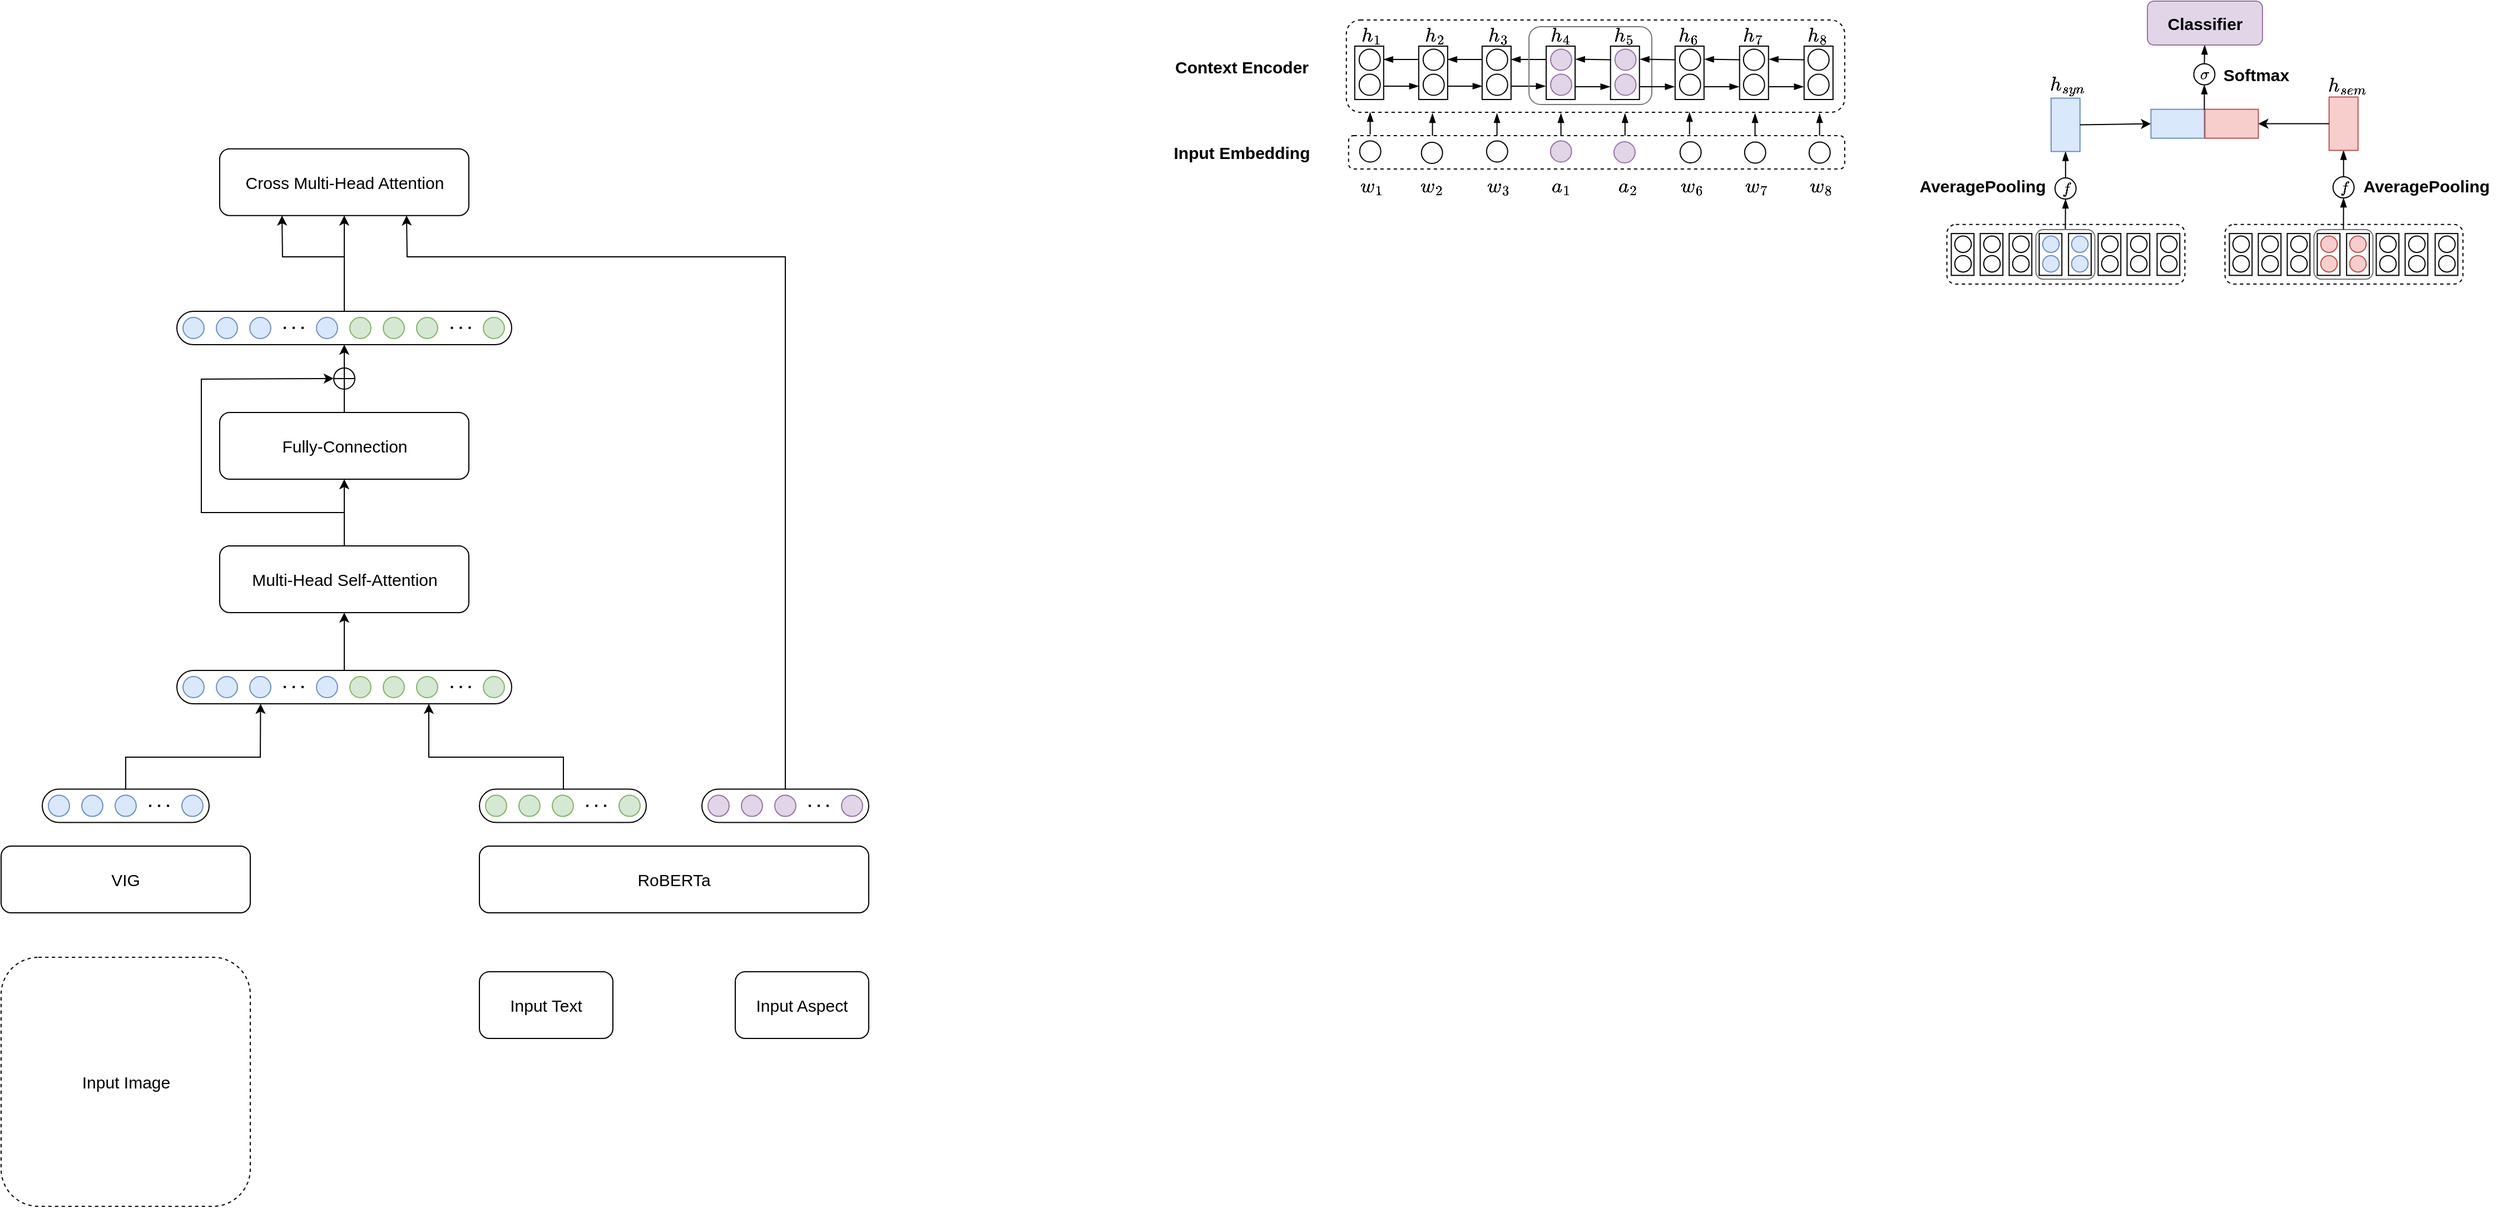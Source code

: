 <mxfile version="26.0.7">
  <diagram name="第 1 页" id="8k2AreSDYqxC22VC2qsZ">
    <mxGraphModel dx="1782" dy="1806" grid="1" gridSize="10" guides="1" tooltips="1" connect="1" arrows="1" fold="1" page="1" pageScale="1" pageWidth="827" pageHeight="1169" math="1" shadow="0">
      <root>
        <mxCell id="0" />
        <mxCell id="1" parent="0" />
        <mxCell id="jMqxLfQgD4BrnNBuKlTP-75" value="" style="rounded=1;fillColor=none;strokeColor=#737373;html=1;fontSize=15;" parent="1" vertex="1">
          <mxGeometry x="1479.25" y="-954.48" width="53" height="44.56" as="geometry" />
        </mxCell>
        <mxCell id="jMqxLfQgD4BrnNBuKlTP-76" value="" style="rounded=1;dashed=1;fillColor=none;html=1;" parent="1" vertex="1">
          <mxGeometry x="1149.26" y="-959.1" width="213.95" height="53.63" as="geometry" />
        </mxCell>
        <mxCell id="jMqxLfQgD4BrnNBuKlTP-83" value="" style="rounded=1;dashed=1;html=1;fontSize=15;" parent="1" vertex="1">
          <mxGeometry x="609.37" y="-1143" width="448.01" height="83" as="geometry" />
        </mxCell>
        <mxCell id="jMqxLfQgD4BrnNBuKlTP-85" value="" style="rounded=1;dashed=1;html=1;fontSize=15;" parent="1" vertex="1">
          <mxGeometry x="611.37" y="-1039" width="446.01" height="30" as="geometry" />
        </mxCell>
        <mxCell id="jMqxLfQgD4BrnNBuKlTP-86" value="$$f$$" style="ellipse;aspect=fixed;shadow=0;rotation=0;html=1;" parent="1" vertex="1">
          <mxGeometry x="1246.445" y="-1000.955" width="18.957" height="18.957" as="geometry" />
        </mxCell>
        <mxCell id="jMqxLfQgD4BrnNBuKlTP-87" value="" style="endArrow=blockThin;rounded=0;exitX=0.5;exitY=0;exitDx=0;exitDy=0;entryX=0;entryY=0.5;entryDx=0;entryDy=0;endFill=1;html=1;" parent="1" source="jMqxLfQgD4BrnNBuKlTP-86" target="jMqxLfQgD4BrnNBuKlTP-448" edge="1">
          <mxGeometry width="50" height="50" relative="1" as="geometry">
            <mxPoint x="1189.87" y="-1064" as="sourcePoint" />
            <mxPoint x="1242.845" y="-1050.495" as="targetPoint" />
          </mxGeometry>
        </mxCell>
        <mxCell id="jMqxLfQgD4BrnNBuKlTP-88" value="" style="ellipse;aspect=fixed;shadow=0;rotation=-90;html=1;fontSize=15;" parent="1" vertex="1">
          <mxGeometry x="676.865" y="-1032.995" width="18.957" height="18.957" as="geometry" />
        </mxCell>
        <mxCell id="jMqxLfQgD4BrnNBuKlTP-89" value="" style="ellipse;aspect=fixed;shadow=0;rotation=-90;fillColor=#e1d5e7;strokeColor=#9673a6;html=1;fontSize=15;" parent="1" vertex="1">
          <mxGeometry x="792.875" y="-1034.245" width="18.957" height="18.957" as="geometry" />
        </mxCell>
        <mxCell id="jMqxLfQgD4BrnNBuKlTP-90" value="" style="edgeStyle=orthogonalEdgeStyle;rounded=0;orthogonalLoop=1;jettySize=auto;entryX=0.25;entryY=0;entryDx=0;entryDy=0;exitX=0.25;exitY=1;exitDx=0;exitDy=0;endArrow=blockThin;endFill=1;html=1;fontSize=15;" parent="1" source="jMqxLfQgD4BrnNBuKlTP-101" target="jMqxLfQgD4BrnNBuKlTP-106" edge="1">
          <mxGeometry relative="1" as="geometry">
            <mxPoint x="687.292" y="-859.516" as="sourcePoint" />
            <mxPoint x="728.365" y="-859.516" as="targetPoint" />
          </mxGeometry>
        </mxCell>
        <mxCell id="jMqxLfQgD4BrnNBuKlTP-91" value="" style="endArrow=blockThin;rounded=0;exitX=0.25;exitY=1;exitDx=0;exitDy=0;entryX=0.25;entryY=0;entryDx=0;entryDy=0;endFill=1;html=1;fontSize=15;" parent="1" source="jMqxLfQgD4BrnNBuKlTP-96" target="jMqxLfQgD4BrnNBuKlTP-101" edge="1">
          <mxGeometry width="50" height="50" relative="1" as="geometry">
            <mxPoint x="693.855" y="-1156.996" as="sourcePoint" />
            <mxPoint x="666.36" y="-1087" as="targetPoint" />
          </mxGeometry>
        </mxCell>
        <mxCell id="jMqxLfQgD4BrnNBuKlTP-92" value="" style="endArrow=blockThin;rounded=0;exitX=0.75;exitY=0;exitDx=0;exitDy=0;entryX=0.75;entryY=1;entryDx=0;entryDy=0;endFill=1;html=1;fontSize=15;" parent="1" source="jMqxLfQgD4BrnNBuKlTP-106" target="jMqxLfQgD4BrnNBuKlTP-101" edge="1">
          <mxGeometry width="50" height="50" relative="1" as="geometry">
            <mxPoint x="728.365" y="-883.516" as="sourcePoint" />
            <mxPoint x="687.292" y="-883.516" as="targetPoint" />
          </mxGeometry>
        </mxCell>
        <mxCell id="jMqxLfQgD4BrnNBuKlTP-93" value="" style="endArrow=blockThin;rounded=0;exitX=0.75;exitY=0;exitDx=0;exitDy=0;entryX=0.75;entryY=1;entryDx=0;entryDy=0;endFill=1;html=1;fontSize=15;" parent="1" source="jMqxLfQgD4BrnNBuKlTP-110" target="jMqxLfQgD4BrnNBuKlTP-106" edge="1">
          <mxGeometry width="50" height="50" relative="1" as="geometry">
            <mxPoint x="792.355" y="-883.516" as="sourcePoint" />
            <mxPoint x="747.322" y="-883.516" as="targetPoint" />
          </mxGeometry>
        </mxCell>
        <mxCell id="jMqxLfQgD4BrnNBuKlTP-94" value="" style="endArrow=blockThin;rounded=0;exitX=0.75;exitY=0;exitDx=0;exitDy=0;entryX=0.75;entryY=1;entryDx=0;entryDy=0;endFill=1;html=1;fontSize=15;" parent="1" source="jMqxLfQgD4BrnNBuKlTP-101" target="jMqxLfQgD4BrnNBuKlTP-96" edge="1">
          <mxGeometry width="50" height="50" relative="1" as="geometry">
            <mxPoint x="852.345" y="-883.516" as="sourcePoint" />
            <mxPoint x="811.312" y="-883.516" as="targetPoint" />
          </mxGeometry>
        </mxCell>
        <mxCell id="jMqxLfQgD4BrnNBuKlTP-95" value="" style="group;html=1;fontSize=15;" parent="1" vertex="1" connectable="0">
          <mxGeometry x="617.365" y="-1120.745" width="39.47" height="49.71" as="geometry" />
        </mxCell>
        <mxCell id="jMqxLfQgD4BrnNBuKlTP-96" value="" style="rounded=0;rotation=-90;html=1;fontSize=15;" parent="jMqxLfQgD4BrnNBuKlTP-95" vertex="1">
          <mxGeometry x="-11.46" y="12.25" width="48" height="26" as="geometry" />
        </mxCell>
        <mxCell id="jMqxLfQgD4BrnNBuKlTP-97" value="" style="ellipse;aspect=fixed;shadow=0;rotation=-90;html=1;fontSize=15;" parent="jMqxLfQgD4BrnNBuKlTP-95" vertex="1">
          <mxGeometry x="3.52" y="26.5" width="18.957" height="18.957" as="geometry" />
        </mxCell>
        <mxCell id="jMqxLfQgD4BrnNBuKlTP-98" value="" style="ellipse;aspect=fixed;shadow=0;rotation=-90;html=1;fontSize=15;" parent="jMqxLfQgD4BrnNBuKlTP-95" vertex="1">
          <mxGeometry x="3.52" y="4.0" width="18.957" height="18.957" as="geometry" />
        </mxCell>
        <mxCell id="jMqxLfQgD4BrnNBuKlTP-99" value="" style="ellipse;aspect=fixed;shadow=0;rotation=-90;html=1;fontSize=15;" parent="1" vertex="1">
          <mxGeometry x="621.375" y="-1034.245" width="18.957" height="18.957" as="geometry" />
        </mxCell>
        <mxCell id="jMqxLfQgD4BrnNBuKlTP-100" value="" style="group;html=1;fontSize=15;" parent="1" vertex="1" connectable="0">
          <mxGeometry x="674.895" y="-1120.745" width="39.47" height="49.71" as="geometry" />
        </mxCell>
        <mxCell id="jMqxLfQgD4BrnNBuKlTP-101" value="" style="rounded=0;rotation=-90;html=1;fontSize=15;" parent="jMqxLfQgD4BrnNBuKlTP-100" vertex="1">
          <mxGeometry x="-11.46" y="12.25" width="48" height="26" as="geometry" />
        </mxCell>
        <mxCell id="jMqxLfQgD4BrnNBuKlTP-102" value="" style="ellipse;aspect=fixed;shadow=0;rotation=-90;html=1;fontSize=15;" parent="jMqxLfQgD4BrnNBuKlTP-100" vertex="1">
          <mxGeometry x="3.52" y="26.5" width="18.957" height="18.957" as="geometry" />
        </mxCell>
        <mxCell id="jMqxLfQgD4BrnNBuKlTP-103" value="" style="ellipse;aspect=fixed;shadow=0;rotation=-90;html=1;fontSize=15;" parent="jMqxLfQgD4BrnNBuKlTP-100" vertex="1">
          <mxGeometry x="3.52" y="4.0" width="18.957" height="18.957" as="geometry" />
        </mxCell>
        <mxCell id="jMqxLfQgD4BrnNBuKlTP-104" value="" style="edgeStyle=orthogonalEdgeStyle;rounded=0;orthogonalLoop=1;jettySize=auto;entryX=0.25;entryY=0;entryDx=0;entryDy=0;exitX=0.25;exitY=1;exitDx=0;exitDy=0;endArrow=blockThin;endFill=1;html=1;fontSize=15;" parent="jMqxLfQgD4BrnNBuKlTP-100" edge="1">
          <mxGeometry relative="1" as="geometry">
            <mxPoint x="82.485" y="37.255" as="sourcePoint" />
            <mxPoint x="113.485" y="37.255" as="targetPoint" />
          </mxGeometry>
        </mxCell>
        <mxCell id="jMqxLfQgD4BrnNBuKlTP-105" value="" style="group;html=1;fontSize=15;" parent="1" vertex="1" connectable="0">
          <mxGeometry x="731.895" y="-1120.745" width="39.47" height="49.71" as="geometry" />
        </mxCell>
        <mxCell id="jMqxLfQgD4BrnNBuKlTP-106" value="" style="rounded=0;rotation=-90;html=1;fontSize=15;" parent="jMqxLfQgD4BrnNBuKlTP-105" vertex="1">
          <mxGeometry x="-11.46" y="12.25" width="48" height="26" as="geometry" />
        </mxCell>
        <mxCell id="jMqxLfQgD4BrnNBuKlTP-107" value="" style="ellipse;aspect=fixed;shadow=0;rotation=-90;html=1;fontSize=15;" parent="jMqxLfQgD4BrnNBuKlTP-105" vertex="1">
          <mxGeometry x="3.52" y="26.5" width="18.957" height="18.957" as="geometry" />
        </mxCell>
        <mxCell id="jMqxLfQgD4BrnNBuKlTP-108" value="" style="ellipse;aspect=fixed;shadow=0;rotation=-90;html=1;fontSize=15;" parent="jMqxLfQgD4BrnNBuKlTP-105" vertex="1">
          <mxGeometry x="3.52" y="4.0" width="18.957" height="18.957" as="geometry" />
        </mxCell>
        <mxCell id="jMqxLfQgD4BrnNBuKlTP-109" value="" style="group;html=1;fontSize=15;" parent="1" vertex="1" connectable="0">
          <mxGeometry x="789.48" y="-1120.745" width="40" height="54.86" as="geometry" />
        </mxCell>
        <mxCell id="jMqxLfQgD4BrnNBuKlTP-110" value="" style="rounded=0;rotation=-90;html=1;fontSize=15;" parent="jMqxLfQgD4BrnNBuKlTP-109" vertex="1">
          <mxGeometry x="-11.46" y="12.25" width="48" height="26" as="geometry" />
        </mxCell>
        <mxCell id="jMqxLfQgD4BrnNBuKlTP-111" value="" style="ellipse;aspect=fixed;shadow=0;rotation=-90;fillColor=#e1d5e7;strokeColor=#9673a6;html=1;fontSize=15;" parent="jMqxLfQgD4BrnNBuKlTP-109" vertex="1">
          <mxGeometry x="3.52" y="26.5" width="18.957" height="18.957" as="geometry" />
        </mxCell>
        <mxCell id="jMqxLfQgD4BrnNBuKlTP-112" value="" style="ellipse;aspect=fixed;shadow=0;rotation=-90;fillColor=#e1d5e7;strokeColor=#9673a6;html=1;fontSize=15;" parent="jMqxLfQgD4BrnNBuKlTP-109" vertex="1">
          <mxGeometry x="3.52" y="4.0" width="18.957" height="18.957" as="geometry" />
        </mxCell>
        <mxCell id="jMqxLfQgD4BrnNBuKlTP-113" value="" style="group;html=1;fontSize=15;" parent="1" vertex="1" connectable="0">
          <mxGeometry x="963.875" y="-1120.745" width="39.47" height="57.207" as="geometry" />
        </mxCell>
        <mxCell id="jMqxLfQgD4BrnNBuKlTP-114" value="" style="rounded=0;rotation=-90;html=1;fontSize=15;" parent="jMqxLfQgD4BrnNBuKlTP-113" vertex="1">
          <mxGeometry x="-12" y="12.25" width="48" height="26" as="geometry" />
        </mxCell>
        <mxCell id="jMqxLfQgD4BrnNBuKlTP-115" value="" style="ellipse;aspect=fixed;shadow=0;rotation=-90;html=1;fontSize=15;" parent="jMqxLfQgD4BrnNBuKlTP-113" vertex="1">
          <mxGeometry x="2.52" y="26.5" width="18.957" height="18.957" as="geometry" />
        </mxCell>
        <mxCell id="jMqxLfQgD4BrnNBuKlTP-116" value="" style="ellipse;aspect=fixed;shadow=0;rotation=-90;html=1;fontSize=15;" parent="jMqxLfQgD4BrnNBuKlTP-113" vertex="1">
          <mxGeometry x="2.52" y="4.0" width="18.957" height="18.957" as="geometry" />
        </mxCell>
        <mxCell id="jMqxLfQgD4BrnNBuKlTP-118" value="Context Encoder" style="text;align=center;verticalAlign=middle;resizable=0;points=[];autosize=1;strokeColor=none;fillColor=none;fontStyle=1;fontSize=15;html=1;" parent="1" vertex="1">
          <mxGeometry x="445.01" y="-1116.5" width="140" height="30" as="geometry" />
        </mxCell>
        <mxCell id="jMqxLfQgD4BrnNBuKlTP-119" value="$$h_1$$" style="text;align=center;verticalAlign=middle;resizable=0;points=[];autosize=1;strokeColor=none;fillColor=none;html=1;fontSize=15;" parent="1" vertex="1">
          <mxGeometry x="592.47" y="-1143.89" width="80" height="30" as="geometry" />
        </mxCell>
        <mxCell id="jMqxLfQgD4BrnNBuKlTP-120" value="$$h_2$$" style="text;align=center;verticalAlign=middle;resizable=0;points=[];autosize=1;strokeColor=none;fillColor=none;html=1;fontSize=15;" parent="1" vertex="1">
          <mxGeometry x="648.99" y="-1143.89" width="80" height="30" as="geometry" />
        </mxCell>
        <mxCell id="jMqxLfQgD4BrnNBuKlTP-121" value="$$h_3$$" style="text;align=center;verticalAlign=middle;resizable=0;points=[];autosize=1;strokeColor=none;fillColor=none;html=1;fontSize=15;" parent="1" vertex="1">
          <mxGeometry x="706.37" y="-1143.89" width="80" height="30" as="geometry" />
        </mxCell>
        <mxCell id="jMqxLfQgD4BrnNBuKlTP-122" value="" style="rounded=1;fillColor=none;strokeColor=#737373;html=1;fontSize=15;" parent="1" vertex="1">
          <mxGeometry x="773.56" y="-1137" width="110.41" height="70" as="geometry" />
        </mxCell>
        <mxCell id="jMqxLfQgD4BrnNBuKlTP-123" value="$$h_7$$" style="text;align=center;verticalAlign=middle;resizable=0;points=[];autosize=1;strokeColor=none;fillColor=none;html=1;fontSize=15;" parent="1" vertex="1">
          <mxGeometry x="934.83" y="-1143.89" width="80" height="30" as="geometry" />
        </mxCell>
        <mxCell id="jMqxLfQgD4BrnNBuKlTP-133" value="$$f$$" style="ellipse;aspect=fixed;shadow=0;rotation=0;html=1;" parent="1" vertex="1">
          <mxGeometry x="1496.375" y="-1001.955" width="18.957" height="18.957" as="geometry" />
        </mxCell>
        <mxCell id="jMqxLfQgD4BrnNBuKlTP-134" value="" style="endArrow=blockThin;rounded=0;exitX=0.5;exitY=0;exitDx=0;exitDy=0;endFill=1;entryX=0;entryY=0.5;entryDx=0;entryDy=0;html=1;" parent="1" target="jMqxLfQgD4BrnNBuKlTP-457" edge="1">
          <mxGeometry width="50" height="50" relative="1" as="geometry">
            <mxPoint x="1505.854" y="-1001.955" as="sourcePoint" />
            <mxPoint x="1474.24" y="-1017" as="targetPoint" />
          </mxGeometry>
        </mxCell>
        <mxCell id="jMqxLfQgD4BrnNBuKlTP-135" value="&lt;font style=&quot;font-size: 15px;&quot;&gt;$$h_{sem}$$&lt;/font&gt;" style="text;align=center;verticalAlign=middle;resizable=0;points=[];autosize=1;strokeColor=none;fillColor=none;html=1;fontSize=15;" parent="1" vertex="1">
          <mxGeometry x="1454.23" y="-1098.75" width="110" height="30" as="geometry" />
        </mxCell>
        <mxCell id="jMqxLfQgD4BrnNBuKlTP-138" value="" style="group;rotation=-90;html=1;" parent="1" vertex="1" connectable="0">
          <mxGeometry x="1337.715" y="-1091.685" width="40" height="54.86" as="geometry" />
        </mxCell>
        <mxCell id="jMqxLfQgD4BrnNBuKlTP-139" value="" style="rounded=0;rotation=-180;fillColor=#dae8fc;strokeColor=#6c8ebf;html=1;" parent="jMqxLfQgD4BrnNBuKlTP-138" vertex="1">
          <mxGeometry x="-5" y="29" width="48" height="26" as="geometry" />
        </mxCell>
        <mxCell id="jMqxLfQgD4BrnNBuKlTP-140" value="" style="group;rotation=-90;html=1;" parent="1" vertex="1" connectable="0">
          <mxGeometry x="1392.245" y="-1091.685" width="40" height="54.86" as="geometry" />
        </mxCell>
        <mxCell id="jMqxLfQgD4BrnNBuKlTP-141" value="" style="rounded=0;rotation=-180;fillColor=#f8cecc;strokeColor=#b85450;html=1;" parent="jMqxLfQgD4BrnNBuKlTP-140" vertex="1">
          <mxGeometry x="-11" y="29" width="48" height="26" as="geometry" />
        </mxCell>
        <mxCell id="jMqxLfQgD4BrnNBuKlTP-142" value="" style="endArrow=blockThin;rounded=0;exitX=0.5;exitY=0;exitDx=0;exitDy=0;entryX=0.5;entryY=1;entryDx=0;entryDy=0;endFill=1;html=1;" parent="1" source="jMqxLfQgD4BrnNBuKlTP-143" edge="1">
          <mxGeometry width="50" height="50" relative="1" as="geometry">
            <mxPoint x="1363.75" y="-1123" as="sourcePoint" />
            <mxPoint x="1381.045" y="-1120.48" as="targetPoint" />
          </mxGeometry>
        </mxCell>
        <mxCell id="jMqxLfQgD4BrnNBuKlTP-143" value="$$\sigma$$" style="ellipse;aspect=fixed;shadow=0;rotation=0;html=1;" parent="1" vertex="1">
          <mxGeometry x="1371.235" y="-1103.645" width="18.957" height="18.957" as="geometry" />
        </mxCell>
        <mxCell id="jMqxLfQgD4BrnNBuKlTP-144" value="" style="endArrow=blockThin;rounded=0;exitX=1.011;exitY=0.99;exitDx=0;exitDy=0;entryX=0.5;entryY=1;entryDx=0;entryDy=0;endFill=1;html=1;exitPerimeter=0;" parent="1" source="jMqxLfQgD4BrnNBuKlTP-141" edge="1">
          <mxGeometry width="50" height="50" relative="1" as="geometry">
            <mxPoint x="1380.715" y="-1065.685" as="sourcePoint" />
            <mxPoint x="1380.714" y="-1084.688" as="targetPoint" />
          </mxGeometry>
        </mxCell>
        <mxCell id="jMqxLfQgD4BrnNBuKlTP-145" value="Softmax" style="text;align=center;verticalAlign=middle;resizable=0;points=[];autosize=1;strokeColor=none;fillColor=none;fontStyle=1;fontSize=15;html=1;" parent="1" vertex="1">
          <mxGeometry x="1387.25" y="-1109.17" width="80" height="30" as="geometry" />
        </mxCell>
        <mxCell id="jMqxLfQgD4BrnNBuKlTP-146" value="Classifier" style="rounded=1;fillColor=#e1d5e7;strokeColor=#9673a6;fontStyle=1;fontSize=15;html=1;" parent="1" vertex="1">
          <mxGeometry x="1329.52" y="-1160" width="103.47" height="39.52" as="geometry" />
        </mxCell>
        <mxCell id="jMqxLfQgD4BrnNBuKlTP-147" value="$$h_4$$" style="text;align=center;verticalAlign=middle;resizable=0;points=[];autosize=1;strokeColor=none;fillColor=none;html=1;fontSize=15;" parent="1" vertex="1">
          <mxGeometry x="762.35" y="-1143.89" width="80" height="30" as="geometry" />
        </mxCell>
        <mxCell id="jMqxLfQgD4BrnNBuKlTP-148" value="&lt;font style=&quot;font-size: 15px;&quot;&gt;$$h_{syn}$$&lt;/font&gt;&lt;p class=&quot;MsoBodyText&quot; style=&quot;font-size: 15px;&quot;&gt;&lt;/p&gt;" style="text;html=1;align=center;verticalAlign=middle;resizable=0;points=[];autosize=1;strokeColor=none;fillColor=none;fontSize=15;" parent="1" vertex="1">
          <mxGeometry x="1202.21" y="-1108.75" width="110" height="50" as="geometry" />
        </mxCell>
        <mxCell id="jMqxLfQgD4BrnNBuKlTP-149" value="" style="endArrow=blockThin;rounded=0;endFill=1;html=1;fontSize=15;" parent="1" edge="1">
          <mxGeometry width="50" height="50" relative="1" as="geometry">
            <mxPoint x="630.79" y="-1040" as="sourcePoint" />
            <mxPoint x="630.79" y="-1060" as="targetPoint" />
          </mxGeometry>
        </mxCell>
        <mxCell id="jMqxLfQgD4BrnNBuKlTP-150" value="" style="endArrow=blockThin;rounded=0;endFill=1;html=1;fontSize=15;" parent="1" edge="1">
          <mxGeometry width="50" height="50" relative="1" as="geometry">
            <mxPoint x="686.79" y="-1039" as="sourcePoint" />
            <mxPoint x="686.79" y="-1059" as="targetPoint" />
          </mxGeometry>
        </mxCell>
        <mxCell id="jMqxLfQgD4BrnNBuKlTP-151" value="" style="endArrow=blockThin;rounded=0;endFill=1;html=1;fontSize=15;" parent="1" edge="1">
          <mxGeometry width="50" height="50" relative="1" as="geometry">
            <mxPoint x="744.79" y="-1039" as="sourcePoint" />
            <mxPoint x="744.79" y="-1059" as="targetPoint" />
          </mxGeometry>
        </mxCell>
        <mxCell id="jMqxLfQgD4BrnNBuKlTP-152" value="" style="endArrow=blockThin;rounded=0;endFill=1;html=1;fontSize=15;" parent="1" edge="1">
          <mxGeometry width="50" height="50" relative="1" as="geometry">
            <mxPoint x="802.29" y="-1039" as="sourcePoint" />
            <mxPoint x="802.29" y="-1059" as="targetPoint" />
          </mxGeometry>
        </mxCell>
        <mxCell id="jMqxLfQgD4BrnNBuKlTP-153" value="" style="endArrow=blockThin;rounded=0;endFill=1;html=1;fontSize=15;" parent="1" edge="1">
          <mxGeometry width="50" height="50" relative="1" as="geometry">
            <mxPoint x="859.9" y="-1039" as="sourcePoint" />
            <mxPoint x="859.9" y="-1059" as="targetPoint" />
          </mxGeometry>
        </mxCell>
        <mxCell id="jMqxLfQgD4BrnNBuKlTP-154" value="" style="endArrow=blockThin;rounded=0;endFill=1;html=1;fontSize=15;" parent="1" edge="1">
          <mxGeometry width="50" height="50" relative="1" as="geometry">
            <mxPoint x="917.89" y="-1040" as="sourcePoint" />
            <mxPoint x="917.89" y="-1060" as="targetPoint" />
          </mxGeometry>
        </mxCell>
        <mxCell id="jMqxLfQgD4BrnNBuKlTP-155" value="" style="endArrow=blockThin;rounded=0;endFill=1;html=1;fontSize=15;" parent="1" edge="1">
          <mxGeometry width="50" height="50" relative="1" as="geometry">
            <mxPoint x="976.79" y="-1039" as="sourcePoint" />
            <mxPoint x="976.79" y="-1059" as="targetPoint" />
          </mxGeometry>
        </mxCell>
        <mxCell id="jMqxLfQgD4BrnNBuKlTP-156" value="AveragePooling" style="text;align=center;verticalAlign=middle;resizable=0;points=[];autosize=1;strokeColor=none;fillColor=none;fontSize=15;fontStyle=1;html=1;" parent="1" vertex="1">
          <mxGeometry x="1515.47" y="-1009" width="130" height="30" as="geometry" />
        </mxCell>
        <mxCell id="jMqxLfQgD4BrnNBuKlTP-157" value="AveragePooling" style="text;align=center;verticalAlign=middle;resizable=0;points=[];autosize=1;strokeColor=none;fillColor=none;fontSize=15;fontStyle=1;html=1;" parent="1" vertex="1">
          <mxGeometry x="1115.82" y="-1009" width="130" height="30" as="geometry" />
        </mxCell>
        <mxCell id="jMqxLfQgD4BrnNBuKlTP-448" value="" style="rounded=0;rotation=-90;fillColor=#dae8fc;strokeColor=#6c8ebf;html=1;" parent="1" vertex="1">
          <mxGeometry x="1231.925" y="-1061.745" width="48" height="26" as="geometry" />
        </mxCell>
        <mxCell id="jMqxLfQgD4BrnNBuKlTP-449" value="$$w_1$$" style="text;align=center;verticalAlign=middle;resizable=0;points=[];autosize=1;strokeColor=none;fillColor=none;html=1;fontSize=15;" parent="1" vertex="1">
          <mxGeometry x="591.86" y="-1009" width="80" height="30" as="geometry" />
        </mxCell>
        <mxCell id="jMqxLfQgD4BrnNBuKlTP-450" value="$$w_2$$" style="text;align=center;verticalAlign=middle;resizable=0;points=[];autosize=1;strokeColor=none;fillColor=none;html=1;fontSize=15;" parent="1" vertex="1">
          <mxGeometry x="646.34" y="-1009" width="80" height="30" as="geometry" />
        </mxCell>
        <mxCell id="jMqxLfQgD4BrnNBuKlTP-451" value="$$w_3$$" style="text;align=center;verticalAlign=middle;resizable=0;points=[];autosize=1;strokeColor=none;fillColor=none;html=1;fontSize=15;" parent="1" vertex="1">
          <mxGeometry x="706.37" y="-1009" width="80" height="30" as="geometry" />
        </mxCell>
        <mxCell id="jMqxLfQgD4BrnNBuKlTP-452" value="$$a_1$$" style="text;align=center;verticalAlign=middle;resizable=0;points=[];autosize=1;strokeColor=none;fillColor=none;html=1;fontSize=15;" parent="1" vertex="1">
          <mxGeometry x="762.36" y="-1009" width="80" height="30" as="geometry" />
        </mxCell>
        <mxCell id="jMqxLfQgD4BrnNBuKlTP-453" value="$$a_2$$" style="text;align=center;verticalAlign=middle;resizable=0;points=[];autosize=1;strokeColor=none;fillColor=none;html=1;fontSize=15;" parent="1" vertex="1">
          <mxGeometry x="821.85" y="-1009" width="80" height="30" as="geometry" />
        </mxCell>
        <mxCell id="jMqxLfQgD4BrnNBuKlTP-454" value="$$w_6$$" style="text;align=center;verticalAlign=middle;resizable=0;points=[];autosize=1;strokeColor=none;fillColor=none;html=1;fontSize=15;" parent="1" vertex="1">
          <mxGeometry x="880.35" y="-1009" width="80" height="30" as="geometry" />
        </mxCell>
        <mxCell id="jMqxLfQgD4BrnNBuKlTP-455" value="$$w_7$$" style="text;align=center;verticalAlign=middle;resizable=0;points=[];autosize=1;strokeColor=none;fillColor=none;html=1;fontSize=15;" parent="1" vertex="1">
          <mxGeometry x="938.11" y="-1009" width="80" height="30" as="geometry" />
        </mxCell>
        <mxCell id="jMqxLfQgD4BrnNBuKlTP-457" value="" style="rounded=0;rotation=-90;fillColor=#f8cecc;strokeColor=#b85450;html=1;" parent="1" vertex="1">
          <mxGeometry x="1481.845" y="-1062.745" width="48" height="26" as="geometry" />
        </mxCell>
        <mxCell id="jMqxLfQgD4BrnNBuKlTP-459" value="" style="rounded=0;rotation=-90;aspect=fixed;html=1;" parent="1" vertex="1">
          <mxGeometry x="1249.967" y="-942.317" width="37.627" height="20.381" as="geometry" />
        </mxCell>
        <mxCell id="jMqxLfQgD4BrnNBuKlTP-460" value="" style="ellipse;aspect=fixed;shadow=0;rotation=-90;fillColor=#dae8fc;strokeColor=#6c8ebf;html=1;" parent="1" vertex="1">
          <mxGeometry x="1261.349" y="-931.145" width="14.86" height="14.86" as="geometry" />
        </mxCell>
        <mxCell id="jMqxLfQgD4BrnNBuKlTP-461" value="" style="ellipse;aspect=fixed;shadow=0;rotation=-90;fillColor=#dae8fc;strokeColor=#6c8ebf;html=1;" parent="1" vertex="1">
          <mxGeometry x="1261.349" y="-948.784" width="14.86" height="14.86" as="geometry" />
        </mxCell>
        <mxCell id="jMqxLfQgD4BrnNBuKlTP-462" value="" style="rounded=0;rotation=-90;aspect=fixed;html=1;" parent="1" vertex="1">
          <mxGeometry x="1276.607" y="-942.317" width="37.627" height="20.381" as="geometry" />
        </mxCell>
        <mxCell id="jMqxLfQgD4BrnNBuKlTP-463" value="" style="ellipse;aspect=fixed;shadow=0;rotation=-90;html=1;" parent="1" vertex="1">
          <mxGeometry x="1288.349" y="-931.145" width="14.86" height="14.86" as="geometry" />
        </mxCell>
        <mxCell id="jMqxLfQgD4BrnNBuKlTP-464" value="" style="ellipse;aspect=fixed;shadow=0;rotation=-90;html=1;" parent="1" vertex="1">
          <mxGeometry x="1288.349" y="-948.784" width="14.86" height="14.86" as="geometry" />
        </mxCell>
        <mxCell id="jMqxLfQgD4BrnNBuKlTP-465" value="" style="endArrow=blockThin;rounded=0;entryX=0.5;entryY=1;entryDx=0;entryDy=0;endFill=1;html=1;exitX=0.5;exitY=0;exitDx=0;exitDy=0;" parent="1" source="jMqxLfQgD4BrnNBuKlTP-595" target="jMqxLfQgD4BrnNBuKlTP-86" edge="1">
          <mxGeometry width="50" height="50" relative="1" as="geometry">
            <mxPoint x="1265.26" y="-960" as="sourcePoint" />
            <mxPoint x="1090.24" y="-1046" as="targetPoint" />
          </mxGeometry>
        </mxCell>
        <mxCell id="jMqxLfQgD4BrnNBuKlTP-466" value="" style="endArrow=blockThin;rounded=0;exitX=0.5;exitY=0;exitDx=0;exitDy=0;entryX=0.5;entryY=1;entryDx=0;entryDy=0;endFill=1;html=1;" parent="1" source="jMqxLfQgD4BrnNBuKlTP-75" target="jMqxLfQgD4BrnNBuKlTP-133" edge="1">
          <mxGeometry width="50" height="50" relative="1" as="geometry">
            <mxPoint x="1493.21" y="-958.63" as="sourcePoint" />
            <mxPoint x="1492.854" y="-982.998" as="targetPoint" />
          </mxGeometry>
        </mxCell>
        <mxCell id="jMqxLfQgD4BrnNBuKlTP-494" value="Input Embedding" style="text;align=center;verticalAlign=middle;resizable=0;points=[];autosize=1;strokeColor=none;fillColor=none;fontStyle=1;fontSize=15;html=1;" parent="1" vertex="1">
          <mxGeometry x="440" y="-1038.52" width="150" height="30" as="geometry" />
        </mxCell>
        <mxCell id="jMqxLfQgD4BrnNBuKlTP-560" value="" style="group;html=1;fontSize=15;" parent="1" vertex="1" connectable="0">
          <mxGeometry x="847.325" y="-1120.745" width="39.47" height="49.71" as="geometry" />
        </mxCell>
        <mxCell id="jMqxLfQgD4BrnNBuKlTP-561" value="" style="rounded=0;rotation=-90;html=1;fontSize=15;" parent="jMqxLfQgD4BrnNBuKlTP-560" vertex="1">
          <mxGeometry x="-11.46" y="12.25" width="48" height="26" as="geometry" />
        </mxCell>
        <mxCell id="jMqxLfQgD4BrnNBuKlTP-562" value="" style="ellipse;aspect=fixed;shadow=0;rotation=-90;html=1;fontSize=15;fillColor=#e1d5e7;strokeColor=#9673a6;" parent="jMqxLfQgD4BrnNBuKlTP-560" vertex="1">
          <mxGeometry x="3.52" y="26.5" width="18.957" height="18.957" as="geometry" />
        </mxCell>
        <mxCell id="jMqxLfQgD4BrnNBuKlTP-563" value="" style="ellipse;aspect=fixed;shadow=0;rotation=-90;html=1;fontSize=15;fillColor=#e1d5e7;strokeColor=#9673a6;" parent="jMqxLfQgD4BrnNBuKlTP-560" vertex="1">
          <mxGeometry x="3.52" y="4.0" width="18.957" height="18.957" as="geometry" />
        </mxCell>
        <mxCell id="jMqxLfQgD4BrnNBuKlTP-564" value="" style="group;html=1;fontSize=15;" parent="1" vertex="1" connectable="0">
          <mxGeometry x="905.38" y="-1120.745" width="39.47" height="49.71" as="geometry" />
        </mxCell>
        <mxCell id="jMqxLfQgD4BrnNBuKlTP-565" value="" style="rounded=0;rotation=-90;html=1;fontSize=15;" parent="jMqxLfQgD4BrnNBuKlTP-564" vertex="1">
          <mxGeometry x="-11.46" y="12.25" width="48" height="26" as="geometry" />
        </mxCell>
        <mxCell id="jMqxLfQgD4BrnNBuKlTP-566" value="" style="ellipse;aspect=fixed;shadow=0;rotation=-90;html=1;fontSize=15;" parent="jMqxLfQgD4BrnNBuKlTP-564" vertex="1">
          <mxGeometry x="3.52" y="26.5" width="18.957" height="18.957" as="geometry" />
        </mxCell>
        <mxCell id="jMqxLfQgD4BrnNBuKlTP-567" value="" style="ellipse;aspect=fixed;shadow=0;rotation=-90;html=1;fontSize=15;" parent="jMqxLfQgD4BrnNBuKlTP-564" vertex="1">
          <mxGeometry x="3.52" y="4.0" width="18.957" height="18.957" as="geometry" />
        </mxCell>
        <mxCell id="jMqxLfQgD4BrnNBuKlTP-568" value="" style="edgeStyle=orthogonalEdgeStyle;rounded=0;orthogonalLoop=1;jettySize=auto;entryX=0.25;entryY=0;entryDx=0;entryDy=0;exitX=0.25;exitY=1;exitDx=0;exitDy=0;endArrow=blockThin;endFill=1;html=1;fontSize=15;" parent="1" edge="1">
          <mxGeometry relative="1" as="geometry">
            <mxPoint x="815.38" y="-1083" as="sourcePoint" />
            <mxPoint x="846.38" y="-1083" as="targetPoint" />
          </mxGeometry>
        </mxCell>
        <mxCell id="jMqxLfQgD4BrnNBuKlTP-569" value="" style="edgeStyle=orthogonalEdgeStyle;rounded=0;orthogonalLoop=1;jettySize=auto;entryX=0.25;entryY=0;entryDx=0;entryDy=0;exitX=0.25;exitY=1;exitDx=0;exitDy=0;endArrow=blockThin;endFill=1;html=1;fontSize=15;" parent="1" edge="1">
          <mxGeometry relative="1" as="geometry">
            <mxPoint x="873.33" y="-1083" as="sourcePoint" />
            <mxPoint x="904.33" y="-1083" as="targetPoint" />
          </mxGeometry>
        </mxCell>
        <mxCell id="jMqxLfQgD4BrnNBuKlTP-570" value="" style="edgeStyle=orthogonalEdgeStyle;rounded=0;orthogonalLoop=1;jettySize=auto;entryX=0.25;entryY=0;entryDx=0;entryDy=0;exitX=0.25;exitY=1;exitDx=0;exitDy=0;endArrow=blockThin;endFill=1;html=1;fontSize=15;" parent="1" edge="1">
          <mxGeometry relative="1" as="geometry">
            <mxPoint x="931.38" y="-1083" as="sourcePoint" />
            <mxPoint x="962.38" y="-1083" as="targetPoint" />
          </mxGeometry>
        </mxCell>
        <mxCell id="jMqxLfQgD4BrnNBuKlTP-571" value="$$h_5$$" style="text;align=center;verticalAlign=middle;resizable=0;points=[];autosize=1;strokeColor=none;fillColor=none;html=1;fontSize=15;" parent="1" vertex="1">
          <mxGeometry x="819.45" y="-1143.89" width="80" height="30" as="geometry" />
        </mxCell>
        <mxCell id="jMqxLfQgD4BrnNBuKlTP-572" value="$$h_6$$" style="text;align=center;verticalAlign=middle;resizable=0;points=[];autosize=1;strokeColor=none;fillColor=none;html=1;fontSize=15;" parent="1" vertex="1">
          <mxGeometry x="877.36" y="-1144" width="80" height="30" as="geometry" />
        </mxCell>
        <mxCell id="jMqxLfQgD4BrnNBuKlTP-573" value="" style="ellipse;aspect=fixed;shadow=0;rotation=-90;html=1;fontSize=15;" parent="1" vertex="1">
          <mxGeometry x="735.415" y="-1034.245" width="18.957" height="18.957" as="geometry" />
        </mxCell>
        <mxCell id="jMqxLfQgD4BrnNBuKlTP-574" value="" style="ellipse;aspect=fixed;shadow=0;rotation=-90;html=1;fontSize=15;fillColor=#e1d5e7;strokeColor=#9673a6;" parent="1" vertex="1">
          <mxGeometry x="849.975" y="-1033.475" width="18.957" height="18.957" as="geometry" />
        </mxCell>
        <mxCell id="jMqxLfQgD4BrnNBuKlTP-575" value="" style="ellipse;aspect=fixed;shadow=0;rotation=-90;html=1;fontSize=15;" parent="1" vertex="1">
          <mxGeometry x="909.365" y="-1033.475" width="18.957" height="18.957" as="geometry" />
        </mxCell>
        <mxCell id="jMqxLfQgD4BrnNBuKlTP-576" value="" style="ellipse;aspect=fixed;shadow=0;rotation=-90;html=1;fontSize=15;" parent="1" vertex="1">
          <mxGeometry x="967.395" y="-1033.245" width="18.957" height="18.957" as="geometry" />
        </mxCell>
        <mxCell id="jMqxLfQgD4BrnNBuKlTP-577" value="" style="rounded=0;rotation=-90;aspect=fixed;html=1;" parent="1" vertex="1">
          <mxGeometry x="1302.607" y="-942.317" width="37.627" height="20.381" as="geometry" />
        </mxCell>
        <mxCell id="jMqxLfQgD4BrnNBuKlTP-578" value="" style="ellipse;aspect=fixed;shadow=0;rotation=-90;html=1;" parent="1" vertex="1">
          <mxGeometry x="1314.349" y="-931.145" width="14.86" height="14.86" as="geometry" />
        </mxCell>
        <mxCell id="jMqxLfQgD4BrnNBuKlTP-579" value="" style="ellipse;aspect=fixed;shadow=0;rotation=-90;html=1;" parent="1" vertex="1">
          <mxGeometry x="1314.349" y="-948.784" width="14.86" height="14.86" as="geometry" />
        </mxCell>
        <mxCell id="jMqxLfQgD4BrnNBuKlTP-580" value="" style="rounded=0;rotation=-90;aspect=fixed;html=1;" parent="1" vertex="1">
          <mxGeometry x="1329.607" y="-942.317" width="37.627" height="20.381" as="geometry" />
        </mxCell>
        <mxCell id="jMqxLfQgD4BrnNBuKlTP-581" value="" style="ellipse;aspect=fixed;shadow=0;rotation=-90;html=1;" parent="1" vertex="1">
          <mxGeometry x="1341.349" y="-931.145" width="14.86" height="14.86" as="geometry" />
        </mxCell>
        <mxCell id="jMqxLfQgD4BrnNBuKlTP-582" value="" style="ellipse;aspect=fixed;shadow=0;rotation=-90;html=1;" parent="1" vertex="1">
          <mxGeometry x="1341.349" y="-948.784" width="14.86" height="14.86" as="geometry" />
        </mxCell>
        <mxCell id="jMqxLfQgD4BrnNBuKlTP-583" value="" style="rounded=0;rotation=-90;aspect=fixed;html=1;" parent="1" vertex="1">
          <mxGeometry x="1170.607" y="-942.317" width="37.627" height="20.381" as="geometry" />
        </mxCell>
        <mxCell id="jMqxLfQgD4BrnNBuKlTP-584" value="" style="ellipse;aspect=fixed;shadow=0;rotation=-90;html=1;" parent="1" vertex="1">
          <mxGeometry x="1182.349" y="-931.145" width="14.86" height="14.86" as="geometry" />
        </mxCell>
        <mxCell id="jMqxLfQgD4BrnNBuKlTP-585" value="" style="ellipse;aspect=fixed;shadow=0;rotation=-90;html=1;" parent="1" vertex="1">
          <mxGeometry x="1182.349" y="-948.784" width="14.86" height="14.86" as="geometry" />
        </mxCell>
        <mxCell id="jMqxLfQgD4BrnNBuKlTP-586" value="" style="rounded=0;rotation=-90;aspect=fixed;html=1;" parent="1" vertex="1">
          <mxGeometry x="1196.607" y="-942.317" width="37.627" height="20.381" as="geometry" />
        </mxCell>
        <mxCell id="jMqxLfQgD4BrnNBuKlTP-587" value="" style="ellipse;aspect=fixed;shadow=0;rotation=-90;html=1;" parent="1" vertex="1">
          <mxGeometry x="1208.349" y="-931.145" width="14.86" height="14.86" as="geometry" />
        </mxCell>
        <mxCell id="jMqxLfQgD4BrnNBuKlTP-588" value="" style="ellipse;aspect=fixed;shadow=0;rotation=-90;html=1;" parent="1" vertex="1">
          <mxGeometry x="1208.349" y="-948.784" width="14.86" height="14.86" as="geometry" />
        </mxCell>
        <mxCell id="jMqxLfQgD4BrnNBuKlTP-589" value="" style="rounded=0;rotation=-90;aspect=fixed;html=1;" parent="1" vertex="1">
          <mxGeometry x="1223.607" y="-942.317" width="37.627" height="20.381" as="geometry" />
        </mxCell>
        <mxCell id="jMqxLfQgD4BrnNBuKlTP-590" value="" style="ellipse;aspect=fixed;shadow=0;rotation=-90;fillColor=#dae8fc;strokeColor=#6c8ebf;html=1;" parent="1" vertex="1">
          <mxGeometry x="1235.349" y="-931.145" width="14.86" height="14.86" as="geometry" />
        </mxCell>
        <mxCell id="jMqxLfQgD4BrnNBuKlTP-591" value="" style="ellipse;aspect=fixed;shadow=0;rotation=-90;fillColor=#dae8fc;strokeColor=#6c8ebf;html=1;" parent="1" vertex="1">
          <mxGeometry x="1235.349" y="-948.784" width="14.86" height="14.86" as="geometry" />
        </mxCell>
        <mxCell id="jMqxLfQgD4BrnNBuKlTP-593" value="" style="endArrow=classic;html=1;rounded=0;exitX=0.5;exitY=1;exitDx=0;exitDy=0;entryX=1;entryY=0.5;entryDx=0;entryDy=0;" parent="1" source="jMqxLfQgD4BrnNBuKlTP-448" target="jMqxLfQgD4BrnNBuKlTP-139" edge="1">
          <mxGeometry width="50" height="50" relative="1" as="geometry">
            <mxPoint x="1225.26" y="-1089" as="sourcePoint" />
            <mxPoint x="1275.26" y="-1139" as="targetPoint" />
          </mxGeometry>
        </mxCell>
        <mxCell id="jMqxLfQgD4BrnNBuKlTP-594" value="" style="endArrow=classic;html=1;rounded=0;exitX=0.5;exitY=0;exitDx=0;exitDy=0;entryX=0;entryY=0.5;entryDx=0;entryDy=0;" parent="1" source="jMqxLfQgD4BrnNBuKlTP-457" target="jMqxLfQgD4BrnNBuKlTP-141" edge="1">
          <mxGeometry width="50" height="50" relative="1" as="geometry">
            <mxPoint x="1296.26" y="-1039" as="sourcePoint" />
            <mxPoint x="1348.26" y="-1043" as="targetPoint" />
          </mxGeometry>
        </mxCell>
        <mxCell id="jMqxLfQgD4BrnNBuKlTP-595" value="" style="rounded=1;fillColor=none;strokeColor=#737373;html=1;fontSize=15;" parent="1" vertex="1">
          <mxGeometry x="1229.25" y="-954.48" width="53" height="44.56" as="geometry" />
        </mxCell>
        <mxCell id="jMqxLfQgD4BrnNBuKlTP-596" value="" style="rounded=0;rotation=-90;html=1;fontSize=15;" parent="1" vertex="1">
          <mxGeometry x="1009.875" y="-1108.495" width="48" height="26" as="geometry" />
        </mxCell>
        <mxCell id="jMqxLfQgD4BrnNBuKlTP-597" value="" style="ellipse;aspect=fixed;shadow=0;rotation=-90;html=1;fontSize=15;" parent="1" vertex="1">
          <mxGeometry x="1024.395" y="-1094.245" width="18.957" height="18.957" as="geometry" />
        </mxCell>
        <mxCell id="jMqxLfQgD4BrnNBuKlTP-598" value="" style="ellipse;aspect=fixed;shadow=0;rotation=-90;html=1;fontSize=15;" parent="1" vertex="1">
          <mxGeometry x="1024.395" y="-1116.745" width="18.957" height="18.957" as="geometry" />
        </mxCell>
        <mxCell id="jMqxLfQgD4BrnNBuKlTP-599" value="$$h_8$$" style="text;align=center;verticalAlign=middle;resizable=0;points=[];autosize=1;strokeColor=none;fillColor=none;html=1;fontSize=15;" parent="1" vertex="1">
          <mxGeometry x="992.83" y="-1143.89" width="80" height="30" as="geometry" />
        </mxCell>
        <mxCell id="jMqxLfQgD4BrnNBuKlTP-600" value="" style="edgeStyle=orthogonalEdgeStyle;rounded=0;orthogonalLoop=1;jettySize=auto;entryX=0.25;entryY=0;entryDx=0;entryDy=0;exitX=0.25;exitY=1;exitDx=0;exitDy=0;endArrow=blockThin;endFill=1;html=1;fontSize=15;" parent="1" edge="1">
          <mxGeometry relative="1" as="geometry">
            <mxPoint x="989.38" y="-1083" as="sourcePoint" />
            <mxPoint x="1020.38" y="-1083" as="targetPoint" />
          </mxGeometry>
        </mxCell>
        <mxCell id="jMqxLfQgD4BrnNBuKlTP-601" value="" style="ellipse;aspect=fixed;shadow=0;rotation=-90;html=1;fontSize=15;" parent="1" vertex="1">
          <mxGeometry x="1025.395" y="-1033.245" width="18.957" height="18.957" as="geometry" />
        </mxCell>
        <mxCell id="jMqxLfQgD4BrnNBuKlTP-602" value="" style="endArrow=blockThin;rounded=0;endFill=1;html=1;fontSize=15;" parent="1" edge="1">
          <mxGeometry width="50" height="50" relative="1" as="geometry">
            <mxPoint x="1034.79" y="-1039" as="sourcePoint" />
            <mxPoint x="1034.79" y="-1059" as="targetPoint" />
          </mxGeometry>
        </mxCell>
        <mxCell id="jMqxLfQgD4BrnNBuKlTP-603" value="$$w_8$$" style="text;align=center;verticalAlign=middle;resizable=0;points=[];autosize=1;strokeColor=none;fillColor=none;html=1;fontSize=15;" parent="1" vertex="1">
          <mxGeometry x="996.11" y="-1009" width="80" height="30" as="geometry" />
        </mxCell>
        <mxCell id="jMqxLfQgD4BrnNBuKlTP-604" value="" style="endArrow=blockThin;rounded=0;exitX=0.75;exitY=0;exitDx=0;exitDy=0;entryX=0.75;entryY=1;entryDx=0;entryDy=0;endFill=1;html=1;fontSize=15;" parent="1" edge="1">
          <mxGeometry width="50" height="50" relative="1" as="geometry">
            <mxPoint x="847.31" y="-1107.31" as="sourcePoint" />
            <mxPoint x="815.31" y="-1107.7" as="targetPoint" />
          </mxGeometry>
        </mxCell>
        <mxCell id="jMqxLfQgD4BrnNBuKlTP-605" value="" style="endArrow=blockThin;rounded=0;exitX=0.75;exitY=0;exitDx=0;exitDy=0;entryX=0.75;entryY=1;entryDx=0;entryDy=0;endFill=1;html=1;fontSize=15;" parent="1" edge="1">
          <mxGeometry width="50" height="50" relative="1" as="geometry">
            <mxPoint x="905.31" y="-1107.31" as="sourcePoint" />
            <mxPoint x="873.31" y="-1107.7" as="targetPoint" />
          </mxGeometry>
        </mxCell>
        <mxCell id="jMqxLfQgD4BrnNBuKlTP-606" value="" style="endArrow=blockThin;rounded=0;exitX=0.75;exitY=0;exitDx=0;exitDy=0;entryX=0.75;entryY=1;entryDx=0;entryDy=0;endFill=1;html=1;fontSize=15;" parent="1" edge="1">
          <mxGeometry width="50" height="50" relative="1" as="geometry">
            <mxPoint x="963.31" y="-1107.31" as="sourcePoint" />
            <mxPoint x="931.31" y="-1107.7" as="targetPoint" />
          </mxGeometry>
        </mxCell>
        <mxCell id="jMqxLfQgD4BrnNBuKlTP-607" value="" style="endArrow=blockThin;rounded=0;exitX=0.75;exitY=0;exitDx=0;exitDy=0;entryX=0.75;entryY=1;entryDx=0;entryDy=0;endFill=1;html=1;fontSize=15;" parent="1" edge="1">
          <mxGeometry width="50" height="50" relative="1" as="geometry">
            <mxPoint x="1021.31" y="-1107.31" as="sourcePoint" />
            <mxPoint x="989.31" y="-1107.7" as="targetPoint" />
          </mxGeometry>
        </mxCell>
        <mxCell id="jMqxLfQgD4BrnNBuKlTP-608" value="" style="rounded=0;rotation=-90;aspect=fixed;html=1;" parent="1" vertex="1">
          <mxGeometry x="1144.607" y="-942.317" width="37.627" height="20.381" as="geometry" />
        </mxCell>
        <mxCell id="jMqxLfQgD4BrnNBuKlTP-609" value="" style="ellipse;aspect=fixed;shadow=0;rotation=-90;html=1;" parent="1" vertex="1">
          <mxGeometry x="1156.349" y="-931.145" width="14.86" height="14.86" as="geometry" />
        </mxCell>
        <mxCell id="jMqxLfQgD4BrnNBuKlTP-610" value="" style="ellipse;aspect=fixed;shadow=0;rotation=-90;html=1;" parent="1" vertex="1">
          <mxGeometry x="1156.349" y="-948.784" width="14.86" height="14.86" as="geometry" />
        </mxCell>
        <mxCell id="jMqxLfQgD4BrnNBuKlTP-611" value="" style="rounded=1;dashed=1;fillColor=none;html=1;" parent="1" vertex="1">
          <mxGeometry x="1399.26" y="-959.1" width="213.95" height="53.63" as="geometry" />
        </mxCell>
        <mxCell id="jMqxLfQgD4BrnNBuKlTP-612" value="" style="edgeStyle=orthogonalEdgeStyle;rounded=0;orthogonalLoop=1;jettySize=auto;exitX=0.5;exitY=0;exitDx=0;exitDy=0;shadow=1;html=1;" parent="1" edge="1">
          <mxGeometry relative="1" as="geometry">
            <mxPoint x="1389.87" y="-969" as="sourcePoint" />
            <mxPoint x="1389.87" y="-969" as="targetPoint" />
          </mxGeometry>
        </mxCell>
        <mxCell id="jMqxLfQgD4BrnNBuKlTP-613" value="" style="rounded=0;rotation=-90;aspect=fixed;html=1;" parent="1" vertex="1">
          <mxGeometry x="1499.967" y="-942.317" width="37.627" height="20.381" as="geometry" />
        </mxCell>
        <mxCell id="jMqxLfQgD4BrnNBuKlTP-614" value="" style="ellipse;aspect=fixed;shadow=0;rotation=-90;fillColor=#f8cecc;strokeColor=#b85450;html=1;" parent="1" vertex="1">
          <mxGeometry x="1511.349" y="-931.145" width="14.86" height="14.86" as="geometry" />
        </mxCell>
        <mxCell id="jMqxLfQgD4BrnNBuKlTP-615" value="" style="ellipse;aspect=fixed;shadow=0;rotation=-90;fillColor=#f8cecc;strokeColor=#b85450;html=1;" parent="1" vertex="1">
          <mxGeometry x="1511.349" y="-948.784" width="14.86" height="14.86" as="geometry" />
        </mxCell>
        <mxCell id="jMqxLfQgD4BrnNBuKlTP-616" value="" style="rounded=0;rotation=-90;aspect=fixed;html=1;" parent="1" vertex="1">
          <mxGeometry x="1526.607" y="-942.317" width="37.627" height="20.381" as="geometry" />
        </mxCell>
        <mxCell id="jMqxLfQgD4BrnNBuKlTP-617" value="" style="ellipse;aspect=fixed;shadow=0;rotation=-90;html=1;" parent="1" vertex="1">
          <mxGeometry x="1538.349" y="-931.145" width="14.86" height="14.86" as="geometry" />
        </mxCell>
        <mxCell id="jMqxLfQgD4BrnNBuKlTP-618" value="" style="ellipse;aspect=fixed;shadow=0;rotation=-90;html=1;" parent="1" vertex="1">
          <mxGeometry x="1538.349" y="-948.784" width="14.86" height="14.86" as="geometry" />
        </mxCell>
        <mxCell id="jMqxLfQgD4BrnNBuKlTP-619" value="" style="rounded=0;rotation=-90;aspect=fixed;html=1;" parent="1" vertex="1">
          <mxGeometry x="1552.607" y="-942.317" width="37.627" height="20.381" as="geometry" />
        </mxCell>
        <mxCell id="jMqxLfQgD4BrnNBuKlTP-620" value="" style="ellipse;aspect=fixed;shadow=0;rotation=-90;html=1;" parent="1" vertex="1">
          <mxGeometry x="1564.349" y="-931.145" width="14.86" height="14.86" as="geometry" />
        </mxCell>
        <mxCell id="jMqxLfQgD4BrnNBuKlTP-621" value="" style="ellipse;aspect=fixed;shadow=0;rotation=-90;html=1;" parent="1" vertex="1">
          <mxGeometry x="1564.349" y="-948.784" width="14.86" height="14.86" as="geometry" />
        </mxCell>
        <mxCell id="jMqxLfQgD4BrnNBuKlTP-622" value="" style="rounded=0;rotation=-90;aspect=fixed;html=1;" parent="1" vertex="1">
          <mxGeometry x="1579.607" y="-942.317" width="37.627" height="20.381" as="geometry" />
        </mxCell>
        <mxCell id="jMqxLfQgD4BrnNBuKlTP-623" value="" style="ellipse;aspect=fixed;shadow=0;rotation=-90;html=1;" parent="1" vertex="1">
          <mxGeometry x="1591.349" y="-931.145" width="14.86" height="14.86" as="geometry" />
        </mxCell>
        <mxCell id="jMqxLfQgD4BrnNBuKlTP-624" value="" style="ellipse;aspect=fixed;shadow=0;rotation=-90;html=1;" parent="1" vertex="1">
          <mxGeometry x="1591.349" y="-948.784" width="14.86" height="14.86" as="geometry" />
        </mxCell>
        <mxCell id="jMqxLfQgD4BrnNBuKlTP-625" value="" style="rounded=0;rotation=-90;aspect=fixed;html=1;" parent="1" vertex="1">
          <mxGeometry x="1420.607" y="-942.317" width="37.627" height="20.381" as="geometry" />
        </mxCell>
        <mxCell id="jMqxLfQgD4BrnNBuKlTP-626" value="" style="ellipse;aspect=fixed;shadow=0;rotation=-90;html=1;" parent="1" vertex="1">
          <mxGeometry x="1432.349" y="-931.145" width="14.86" height="14.86" as="geometry" />
        </mxCell>
        <mxCell id="jMqxLfQgD4BrnNBuKlTP-627" value="" style="ellipse;aspect=fixed;shadow=0;rotation=-90;html=1;" parent="1" vertex="1">
          <mxGeometry x="1432.349" y="-948.784" width="14.86" height="14.86" as="geometry" />
        </mxCell>
        <mxCell id="jMqxLfQgD4BrnNBuKlTP-628" value="" style="rounded=0;rotation=-90;aspect=fixed;html=1;" parent="1" vertex="1">
          <mxGeometry x="1446.607" y="-942.317" width="37.627" height="20.381" as="geometry" />
        </mxCell>
        <mxCell id="jMqxLfQgD4BrnNBuKlTP-629" value="" style="ellipse;aspect=fixed;shadow=0;rotation=-90;html=1;" parent="1" vertex="1">
          <mxGeometry x="1458.349" y="-931.145" width="14.86" height="14.86" as="geometry" />
        </mxCell>
        <mxCell id="jMqxLfQgD4BrnNBuKlTP-630" value="" style="ellipse;aspect=fixed;shadow=0;rotation=-90;html=1;" parent="1" vertex="1">
          <mxGeometry x="1458.349" y="-948.784" width="14.86" height="14.86" as="geometry" />
        </mxCell>
        <mxCell id="jMqxLfQgD4BrnNBuKlTP-631" value="" style="rounded=0;rotation=-90;aspect=fixed;html=1;" parent="1" vertex="1">
          <mxGeometry x="1473.607" y="-942.317" width="37.627" height="20.381" as="geometry" />
        </mxCell>
        <mxCell id="jMqxLfQgD4BrnNBuKlTP-632" value="" style="ellipse;aspect=fixed;shadow=0;rotation=-90;fillColor=#f8cecc;strokeColor=#b85450;html=1;" parent="1" vertex="1">
          <mxGeometry x="1485.349" y="-931.145" width="14.86" height="14.86" as="geometry" />
        </mxCell>
        <mxCell id="jMqxLfQgD4BrnNBuKlTP-633" value="" style="ellipse;aspect=fixed;shadow=0;rotation=-90;fillColor=#f8cecc;strokeColor=#b85450;html=1;" parent="1" vertex="1">
          <mxGeometry x="1485.349" y="-948.784" width="14.86" height="14.86" as="geometry" />
        </mxCell>
        <mxCell id="jMqxLfQgD4BrnNBuKlTP-634" value="" style="rounded=0;rotation=-90;aspect=fixed;html=1;" parent="1" vertex="1">
          <mxGeometry x="1394.607" y="-942.317" width="37.627" height="20.381" as="geometry" />
        </mxCell>
        <mxCell id="jMqxLfQgD4BrnNBuKlTP-635" value="" style="ellipse;aspect=fixed;shadow=0;rotation=-90;html=1;" parent="1" vertex="1">
          <mxGeometry x="1406.349" y="-931.145" width="14.86" height="14.86" as="geometry" />
        </mxCell>
        <mxCell id="jMqxLfQgD4BrnNBuKlTP-636" value="" style="ellipse;aspect=fixed;shadow=0;rotation=-90;html=1;" parent="1" vertex="1">
          <mxGeometry x="1406.349" y="-948.784" width="14.86" height="14.86" as="geometry" />
        </mxCell>
        <mxCell id="05cj451iSyLvhAONUjFt-1" value="Input Image" style="rounded=1;dashed=1;html=1;fontSize=15;" vertex="1" parent="1">
          <mxGeometry x="-600" y="-300" width="224" height="224" as="geometry" />
        </mxCell>
        <mxCell id="05cj451iSyLvhAONUjFt-2" value="Input Text" style="rounded=1;whiteSpace=wrap;html=1;fontSize=15;" vertex="1" parent="1">
          <mxGeometry x="-170" y="-287" width="120" height="60" as="geometry" />
        </mxCell>
        <mxCell id="05cj451iSyLvhAONUjFt-3" value="Input Aspect" style="rounded=1;whiteSpace=wrap;html=1;fontSize=15;" vertex="1" parent="1">
          <mxGeometry x="60" y="-287" width="120" height="60" as="geometry" />
        </mxCell>
        <mxCell id="05cj451iSyLvhAONUjFt-4" value="RoBERTa" style="rounded=1;whiteSpace=wrap;html=1;fontSize=15;" vertex="1" parent="1">
          <mxGeometry x="-170" y="-400" width="350" height="60" as="geometry" />
        </mxCell>
        <mxCell id="05cj451iSyLvhAONUjFt-5" value="VIG" style="rounded=1;whiteSpace=wrap;html=1;fontSize=15;" vertex="1" parent="1">
          <mxGeometry x="-600" y="-400" width="224" height="60" as="geometry" />
        </mxCell>
        <mxCell id="05cj451iSyLvhAONUjFt-6" value="" style="rounded=1;html=1;fontSize=15;glass=0;shadow=0;arcSize=50;" vertex="1" parent="1">
          <mxGeometry x="30" y="-451.22" width="150" height="30" as="geometry" />
        </mxCell>
        <mxCell id="05cj451iSyLvhAONUjFt-7" value="" style="ellipse;aspect=fixed;shadow=0;rotation=-90;html=1;fontSize=15;fillColor=#e1d5e7;strokeColor=#9673a6;" vertex="1" parent="1">
          <mxGeometry x="65.52" y="-445.695" width="18.957" height="18.957" as="geometry" />
        </mxCell>
        <mxCell id="05cj451iSyLvhAONUjFt-9" value="" style="ellipse;aspect=fixed;shadow=0;rotation=-90;html=1;fontSize=15;fillColor=#e1d5e7;strokeColor=#9673a6;" vertex="1" parent="1">
          <mxGeometry x="35.52" y="-445.695" width="18.957" height="18.957" as="geometry" />
        </mxCell>
        <mxCell id="05cj451iSyLvhAONUjFt-17" value="" style="ellipse;aspect=fixed;shadow=0;rotation=-90;html=1;fontSize=15;fillColor=#e1d5e7;strokeColor=#9673a6;" vertex="1" parent="1">
          <mxGeometry x="95.52" y="-445.695" width="18.957" height="18.957" as="geometry" />
        </mxCell>
        <mxCell id="05cj451iSyLvhAONUjFt-23" value="" style="endArrow=none;dashed=1;html=1;dashPattern=1 3;strokeWidth=2;rounded=0;" edge="1" parent="1">
          <mxGeometry width="50" height="50" relative="1" as="geometry">
            <mxPoint x="126.02" y="-436.3" as="sourcePoint" />
            <mxPoint x="145.52" y="-436.3" as="targetPoint" />
          </mxGeometry>
        </mxCell>
        <mxCell id="05cj451iSyLvhAONUjFt-24" value="" style="ellipse;aspect=fixed;shadow=0;rotation=-90;html=1;fontSize=15;fillColor=#e1d5e7;strokeColor=#9673a6;" vertex="1" parent="1">
          <mxGeometry x="155.52" y="-445.695" width="18.957" height="18.957" as="geometry" />
        </mxCell>
        <mxCell id="05cj451iSyLvhAONUjFt-27" value="" style="rounded=1;html=1;fontSize=15;glass=0;shadow=0;arcSize=50;" vertex="1" parent="1">
          <mxGeometry x="-170" y="-451.22" width="150" height="30" as="geometry" />
        </mxCell>
        <mxCell id="05cj451iSyLvhAONUjFt-28" value="" style="ellipse;aspect=fixed;shadow=0;rotation=-90;html=1;fontSize=15;fillColor=#d5e8d4;strokeColor=#82b366;" vertex="1" parent="1">
          <mxGeometry x="-134.48" y="-445.695" width="18.957" height="18.957" as="geometry" />
        </mxCell>
        <mxCell id="05cj451iSyLvhAONUjFt-29" value="" style="ellipse;aspect=fixed;shadow=0;rotation=-90;html=1;fontSize=15;fillColor=#d5e8d4;strokeColor=#82b366;" vertex="1" parent="1">
          <mxGeometry x="-164.48" y="-445.695" width="18.957" height="18.957" as="geometry" />
        </mxCell>
        <mxCell id="05cj451iSyLvhAONUjFt-30" value="" style="ellipse;aspect=fixed;shadow=0;rotation=-90;html=1;fontSize=15;fillColor=#d5e8d4;strokeColor=#82b366;" vertex="1" parent="1">
          <mxGeometry x="-104.48" y="-445.695" width="18.957" height="18.957" as="geometry" />
        </mxCell>
        <mxCell id="05cj451iSyLvhAONUjFt-31" value="" style="endArrow=none;dashed=1;html=1;dashPattern=1 3;strokeWidth=2;rounded=0;" edge="1" parent="1">
          <mxGeometry width="50" height="50" relative="1" as="geometry">
            <mxPoint x="-73.98" y="-436.3" as="sourcePoint" />
            <mxPoint x="-54.48" y="-436.3" as="targetPoint" />
          </mxGeometry>
        </mxCell>
        <mxCell id="05cj451iSyLvhAONUjFt-32" value="" style="ellipse;aspect=fixed;shadow=0;rotation=-90;html=1;fontSize=15;fillColor=#d5e8d4;strokeColor=#82b366;" vertex="1" parent="1">
          <mxGeometry x="-44.48" y="-445.695" width="18.957" height="18.957" as="geometry" />
        </mxCell>
        <mxCell id="05cj451iSyLvhAONUjFt-33" value="" style="rounded=1;html=1;fontSize=15;glass=0;shadow=0;arcSize=50;" vertex="1" parent="1">
          <mxGeometry x="-563" y="-451.22" width="150" height="30" as="geometry" />
        </mxCell>
        <mxCell id="05cj451iSyLvhAONUjFt-34" value="" style="ellipse;aspect=fixed;shadow=0;rotation=-90;html=1;fontSize=15;fillColor=#dae8fc;strokeColor=#6c8ebf;" vertex="1" parent="1">
          <mxGeometry x="-527.48" y="-445.695" width="18.957" height="18.957" as="geometry" />
        </mxCell>
        <mxCell id="05cj451iSyLvhAONUjFt-35" value="" style="ellipse;aspect=fixed;shadow=0;rotation=-90;html=1;fontSize=15;fillColor=#dae8fc;strokeColor=#6c8ebf;" vertex="1" parent="1">
          <mxGeometry x="-557.48" y="-445.695" width="18.957" height="18.957" as="geometry" />
        </mxCell>
        <mxCell id="05cj451iSyLvhAONUjFt-36" value="" style="ellipse;aspect=fixed;shadow=0;rotation=-90;html=1;fontSize=15;fillColor=#dae8fc;strokeColor=#6c8ebf;" vertex="1" parent="1">
          <mxGeometry x="-497.48" y="-445.695" width="18.957" height="18.957" as="geometry" />
        </mxCell>
        <mxCell id="05cj451iSyLvhAONUjFt-37" value="" style="endArrow=none;dashed=1;html=1;dashPattern=1 3;strokeWidth=2;rounded=0;" edge="1" parent="1">
          <mxGeometry width="50" height="50" relative="1" as="geometry">
            <mxPoint x="-466.98" y="-436.3" as="sourcePoint" />
            <mxPoint x="-447.48" y="-436.3" as="targetPoint" />
          </mxGeometry>
        </mxCell>
        <mxCell id="05cj451iSyLvhAONUjFt-38" value="" style="ellipse;aspect=fixed;shadow=0;rotation=-90;html=1;fontSize=15;fillColor=#dae8fc;strokeColor=#6c8ebf;" vertex="1" parent="1">
          <mxGeometry x="-437.48" y="-445.695" width="18.957" height="18.957" as="geometry" />
        </mxCell>
        <mxCell id="05cj451iSyLvhAONUjFt-39" value="" style="rounded=1;html=1;fontSize=15;glass=0;shadow=0;arcSize=50;" vertex="1" parent="1">
          <mxGeometry x="-442" y="-558" width="301" height="30" as="geometry" />
        </mxCell>
        <mxCell id="05cj451iSyLvhAONUjFt-40" value="" style="ellipse;aspect=fixed;shadow=0;rotation=-90;html=1;fontSize=15;fillColor=#dae8fc;strokeColor=#6c8ebf;" vertex="1" parent="1">
          <mxGeometry x="-406.48" y="-552.475" width="18.957" height="18.957" as="geometry" />
        </mxCell>
        <mxCell id="05cj451iSyLvhAONUjFt-41" value="" style="ellipse;aspect=fixed;shadow=0;rotation=-90;html=1;fontSize=15;fillColor=#dae8fc;strokeColor=#6c8ebf;" vertex="1" parent="1">
          <mxGeometry x="-436.48" y="-552.475" width="18.957" height="18.957" as="geometry" />
        </mxCell>
        <mxCell id="05cj451iSyLvhAONUjFt-42" value="" style="ellipse;aspect=fixed;shadow=0;rotation=-90;html=1;fontSize=15;fillColor=#dae8fc;strokeColor=#6c8ebf;" vertex="1" parent="1">
          <mxGeometry x="-376.48" y="-552.475" width="18.957" height="18.957" as="geometry" />
        </mxCell>
        <mxCell id="05cj451iSyLvhAONUjFt-43" value="" style="endArrow=none;dashed=1;html=1;dashPattern=1 3;strokeWidth=2;rounded=0;" edge="1" parent="1">
          <mxGeometry width="50" height="50" relative="1" as="geometry">
            <mxPoint x="-345.98" y="-543.08" as="sourcePoint" />
            <mxPoint x="-326.48" y="-543.08" as="targetPoint" />
          </mxGeometry>
        </mxCell>
        <mxCell id="05cj451iSyLvhAONUjFt-44" value="" style="ellipse;aspect=fixed;shadow=0;rotation=-90;html=1;fontSize=15;fillColor=#dae8fc;strokeColor=#6c8ebf;" vertex="1" parent="1">
          <mxGeometry x="-316.48" y="-552.475" width="18.957" height="18.957" as="geometry" />
        </mxCell>
        <mxCell id="05cj451iSyLvhAONUjFt-47" value="" style="ellipse;aspect=fixed;shadow=0;rotation=-90;html=1;fontSize=15;fillColor=#d5e8d4;strokeColor=#82b366;" vertex="1" parent="1">
          <mxGeometry x="-256.48" y="-552.475" width="18.957" height="18.957" as="geometry" />
        </mxCell>
        <mxCell id="05cj451iSyLvhAONUjFt-48" value="" style="ellipse;aspect=fixed;shadow=0;rotation=-90;html=1;fontSize=15;fillColor=#d5e8d4;strokeColor=#82b366;" vertex="1" parent="1">
          <mxGeometry x="-286.48" y="-552.475" width="18.957" height="18.957" as="geometry" />
        </mxCell>
        <mxCell id="05cj451iSyLvhAONUjFt-49" value="" style="ellipse;aspect=fixed;shadow=0;rotation=-90;html=1;fontSize=15;fillColor=#d5e8d4;strokeColor=#82b366;" vertex="1" parent="1">
          <mxGeometry x="-226.48" y="-552.475" width="18.957" height="18.957" as="geometry" />
        </mxCell>
        <mxCell id="05cj451iSyLvhAONUjFt-51" value="" style="ellipse;aspect=fixed;shadow=0;rotation=-90;html=1;fontSize=15;fillColor=#d5e8d4;strokeColor=#82b366;" vertex="1" parent="1">
          <mxGeometry x="-166.48" y="-552.475" width="18.957" height="18.957" as="geometry" />
        </mxCell>
        <mxCell id="05cj451iSyLvhAONUjFt-50" value="" style="endArrow=none;dashed=1;html=1;dashPattern=1 3;strokeWidth=2;rounded=0;" edge="1" parent="1">
          <mxGeometry width="50" height="50" relative="1" as="geometry">
            <mxPoint x="-195.75" y="-543.14" as="sourcePoint" />
            <mxPoint x="-176.25" y="-543.14" as="targetPoint" />
          </mxGeometry>
        </mxCell>
        <mxCell id="05cj451iSyLvhAONUjFt-53" value="Multi-Head Self-Attention" style="rounded=1;whiteSpace=wrap;html=1;fontSize=15;" vertex="1" parent="1">
          <mxGeometry x="-403.5" y="-670" width="224" height="60" as="geometry" />
        </mxCell>
        <mxCell id="05cj451iSyLvhAONUjFt-54" value="Fully-Connection" style="rounded=1;whiteSpace=wrap;html=1;fontSize=15;" vertex="1" parent="1">
          <mxGeometry x="-403.5" y="-790" width="224" height="60" as="geometry" />
        </mxCell>
        <mxCell id="05cj451iSyLvhAONUjFt-55" value="" style="rounded=1;html=1;fontSize=15;glass=0;shadow=0;arcSize=50;" vertex="1" parent="1">
          <mxGeometry x="-442" y="-881" width="301" height="30" as="geometry" />
        </mxCell>
        <mxCell id="05cj451iSyLvhAONUjFt-56" value="" style="ellipse;aspect=fixed;shadow=0;rotation=-90;html=1;fontSize=15;fillColor=#dae8fc;strokeColor=#6c8ebf;" vertex="1" parent="1">
          <mxGeometry x="-406.48" y="-875.475" width="18.957" height="18.957" as="geometry" />
        </mxCell>
        <mxCell id="05cj451iSyLvhAONUjFt-57" value="" style="ellipse;aspect=fixed;shadow=0;rotation=-90;html=1;fontSize=15;fillColor=#dae8fc;strokeColor=#6c8ebf;" vertex="1" parent="1">
          <mxGeometry x="-436.48" y="-875.475" width="18.957" height="18.957" as="geometry" />
        </mxCell>
        <mxCell id="05cj451iSyLvhAONUjFt-58" value="" style="ellipse;aspect=fixed;shadow=0;rotation=-90;html=1;fontSize=15;fillColor=#dae8fc;strokeColor=#6c8ebf;" vertex="1" parent="1">
          <mxGeometry x="-376.48" y="-875.475" width="18.957" height="18.957" as="geometry" />
        </mxCell>
        <mxCell id="05cj451iSyLvhAONUjFt-59" value="" style="endArrow=none;dashed=1;html=1;dashPattern=1 3;strokeWidth=2;rounded=0;" edge="1" parent="1">
          <mxGeometry width="50" height="50" relative="1" as="geometry">
            <mxPoint x="-345.98" y="-866.08" as="sourcePoint" />
            <mxPoint x="-326.48" y="-866.08" as="targetPoint" />
          </mxGeometry>
        </mxCell>
        <mxCell id="05cj451iSyLvhAONUjFt-60" value="" style="ellipse;aspect=fixed;shadow=0;rotation=-90;html=1;fontSize=15;fillColor=#dae8fc;strokeColor=#6c8ebf;" vertex="1" parent="1">
          <mxGeometry x="-316.48" y="-875.475" width="18.957" height="18.957" as="geometry" />
        </mxCell>
        <mxCell id="05cj451iSyLvhAONUjFt-61" value="" style="ellipse;aspect=fixed;shadow=0;rotation=-90;html=1;fontSize=15;fillColor=#d5e8d4;strokeColor=#82b366;" vertex="1" parent="1">
          <mxGeometry x="-256.48" y="-875.475" width="18.957" height="18.957" as="geometry" />
        </mxCell>
        <mxCell id="05cj451iSyLvhAONUjFt-62" value="" style="ellipse;aspect=fixed;shadow=0;rotation=-90;html=1;fontSize=15;fillColor=#d5e8d4;strokeColor=#82b366;" vertex="1" parent="1">
          <mxGeometry x="-286.48" y="-875.475" width="18.957" height="18.957" as="geometry" />
        </mxCell>
        <mxCell id="05cj451iSyLvhAONUjFt-63" value="" style="ellipse;aspect=fixed;shadow=0;rotation=-90;html=1;fontSize=15;fillColor=#d5e8d4;strokeColor=#82b366;" vertex="1" parent="1">
          <mxGeometry x="-226.48" y="-875.475" width="18.957" height="18.957" as="geometry" />
        </mxCell>
        <mxCell id="05cj451iSyLvhAONUjFt-64" value="" style="ellipse;aspect=fixed;shadow=0;rotation=-90;html=1;fontSize=15;fillColor=#d5e8d4;strokeColor=#82b366;" vertex="1" parent="1">
          <mxGeometry x="-166.48" y="-875.475" width="18.957" height="18.957" as="geometry" />
        </mxCell>
        <mxCell id="05cj451iSyLvhAONUjFt-65" value="" style="endArrow=none;dashed=1;html=1;dashPattern=1 3;strokeWidth=2;rounded=0;" edge="1" parent="1">
          <mxGeometry width="50" height="50" relative="1" as="geometry">
            <mxPoint x="-195.75" y="-866.14" as="sourcePoint" />
            <mxPoint x="-176.25" y="-866.14" as="targetPoint" />
          </mxGeometry>
        </mxCell>
        <mxCell id="05cj451iSyLvhAONUjFt-66" value="" style="endArrow=classic;html=1;rounded=0;exitX=0.5;exitY=0;exitDx=0;exitDy=0;entryX=0.5;entryY=1;entryDx=0;entryDy=0;" edge="1" parent="1" source="05cj451iSyLvhAONUjFt-39" target="05cj451iSyLvhAONUjFt-53">
          <mxGeometry width="50" height="50" relative="1" as="geometry">
            <mxPoint x="-510" y="-570" as="sourcePoint" />
            <mxPoint x="-460" y="-620" as="targetPoint" />
          </mxGeometry>
        </mxCell>
        <mxCell id="05cj451iSyLvhAONUjFt-67" value="" style="endArrow=classic;html=1;rounded=0;exitX=0.5;exitY=0;exitDx=0;exitDy=0;entryX=0.5;entryY=1;entryDx=0;entryDy=0;" edge="1" parent="1" source="05cj451iSyLvhAONUjFt-53" target="05cj451iSyLvhAONUjFt-54">
          <mxGeometry width="50" height="50" relative="1" as="geometry">
            <mxPoint x="-450" y="-650" as="sourcePoint" />
            <mxPoint x="-450" y="-710" as="targetPoint" />
          </mxGeometry>
        </mxCell>
        <mxCell id="05cj451iSyLvhAONUjFt-69" value="" style="shape=orEllipse;perimeter=ellipsePerimeter;whiteSpace=wrap;html=1;backgroundOutline=1;aspect=fixed;" vertex="1" parent="1">
          <mxGeometry x="-300.98" y="-830" width="18.957" height="18.96" as="geometry" />
        </mxCell>
        <mxCell id="05cj451iSyLvhAONUjFt-71" value="" style="endArrow=classic;html=1;rounded=0;entryX=0;entryY=0.5;entryDx=0;entryDy=0;" edge="1" parent="1">
          <mxGeometry width="50" height="50" relative="1" as="geometry">
            <mxPoint x="-291" y="-700" as="sourcePoint" />
            <mxPoint x="-300.98" y="-820.52" as="targetPoint" />
            <Array as="points">
              <mxPoint x="-420" y="-700" />
              <mxPoint x="-420" y="-820" />
            </Array>
          </mxGeometry>
        </mxCell>
        <mxCell id="05cj451iSyLvhAONUjFt-72" value="" style="endArrow=classic;html=1;rounded=0;exitX=0.5;exitY=0;exitDx=0;exitDy=0;entryX=0.5;entryY=1;entryDx=0;entryDy=0;" edge="1" parent="1" source="05cj451iSyLvhAONUjFt-54" target="05cj451iSyLvhAONUjFt-55">
          <mxGeometry width="50" height="50" relative="1" as="geometry">
            <mxPoint x="-282" y="-660" as="sourcePoint" />
            <mxPoint x="-290" y="-850" as="targetPoint" />
          </mxGeometry>
        </mxCell>
        <mxCell id="05cj451iSyLvhAONUjFt-74" value="" style="endArrow=classic;html=1;rounded=0;entryX=0.25;entryY=1;entryDx=0;entryDy=0;exitX=0.5;exitY=0;exitDx=0;exitDy=0;" edge="1" parent="1" source="05cj451iSyLvhAONUjFt-33" target="05cj451iSyLvhAONUjFt-39">
          <mxGeometry width="50" height="50" relative="1" as="geometry">
            <mxPoint x="-490" y="-480" as="sourcePoint" />
            <mxPoint x="-350" y="-497.7" as="targetPoint" />
            <Array as="points">
              <mxPoint x="-488" y="-480" />
              <mxPoint x="-367" y="-480" />
            </Array>
          </mxGeometry>
        </mxCell>
        <mxCell id="05cj451iSyLvhAONUjFt-75" value="" style="endArrow=classic;html=1;rounded=0;entryX=0.25;entryY=1;entryDx=0;entryDy=0;exitX=0.5;exitY=0;exitDx=0;exitDy=0;" edge="1" parent="1">
          <mxGeometry width="50" height="50" relative="1" as="geometry">
            <mxPoint x="-94.5" y="-451" as="sourcePoint" />
            <mxPoint x="-215.5" y="-528" as="targetPoint" />
            <Array as="points">
              <mxPoint x="-94.5" y="-480" />
              <mxPoint x="-215.5" y="-480" />
            </Array>
          </mxGeometry>
        </mxCell>
        <mxCell id="05cj451iSyLvhAONUjFt-76" value="Cross Multi-Head Attention" style="rounded=1;whiteSpace=wrap;html=1;fontSize=15;" vertex="1" parent="1">
          <mxGeometry x="-403.5" y="-1027.15" width="224" height="60" as="geometry" />
        </mxCell>
        <mxCell id="05cj451iSyLvhAONUjFt-79" value="" style="endArrow=classic;html=1;rounded=0;entryX=0.5;entryY=1;entryDx=0;entryDy=0;exitX=0.5;exitY=0;exitDx=0;exitDy=0;" edge="1" parent="1" source="05cj451iSyLvhAONUjFt-55" target="05cj451iSyLvhAONUjFt-76">
          <mxGeometry width="50" height="50" relative="1" as="geometry">
            <mxPoint x="-356.5" y="-931.15" as="sourcePoint" />
            <mxPoint x="-296.5" y="-921.15" as="targetPoint" />
            <Array as="points">
              <mxPoint x="-291.5" y="-931.15" />
            </Array>
          </mxGeometry>
        </mxCell>
        <mxCell id="05cj451iSyLvhAONUjFt-80" value="" style="endArrow=classic;html=1;rounded=0;entryX=0.25;entryY=1;entryDx=0;entryDy=0;" edge="1" parent="1" target="05cj451iSyLvhAONUjFt-76">
          <mxGeometry width="50" height="50" relative="1" as="geometry">
            <mxPoint x="-291" y="-930" as="sourcePoint" />
            <mxPoint x="-281" y="-957" as="targetPoint" />
            <Array as="points">
              <mxPoint x="-347" y="-930" />
            </Array>
          </mxGeometry>
        </mxCell>
        <mxCell id="05cj451iSyLvhAONUjFt-81" value="" style="endArrow=classic;html=1;rounded=0;entryX=0.75;entryY=1;entryDx=0;entryDy=0;exitX=0.5;exitY=0;exitDx=0;exitDy=0;" edge="1" parent="1" source="05cj451iSyLvhAONUjFt-6" target="05cj451iSyLvhAONUjFt-76">
          <mxGeometry width="50" height="50" relative="1" as="geometry">
            <mxPoint x="-40" y="-750" as="sourcePoint" />
            <mxPoint x="10" y="-800" as="targetPoint" />
            <Array as="points">
              <mxPoint x="105" y="-930" />
              <mxPoint x="-235" y="-930" />
            </Array>
          </mxGeometry>
        </mxCell>
      </root>
    </mxGraphModel>
  </diagram>
</mxfile>
